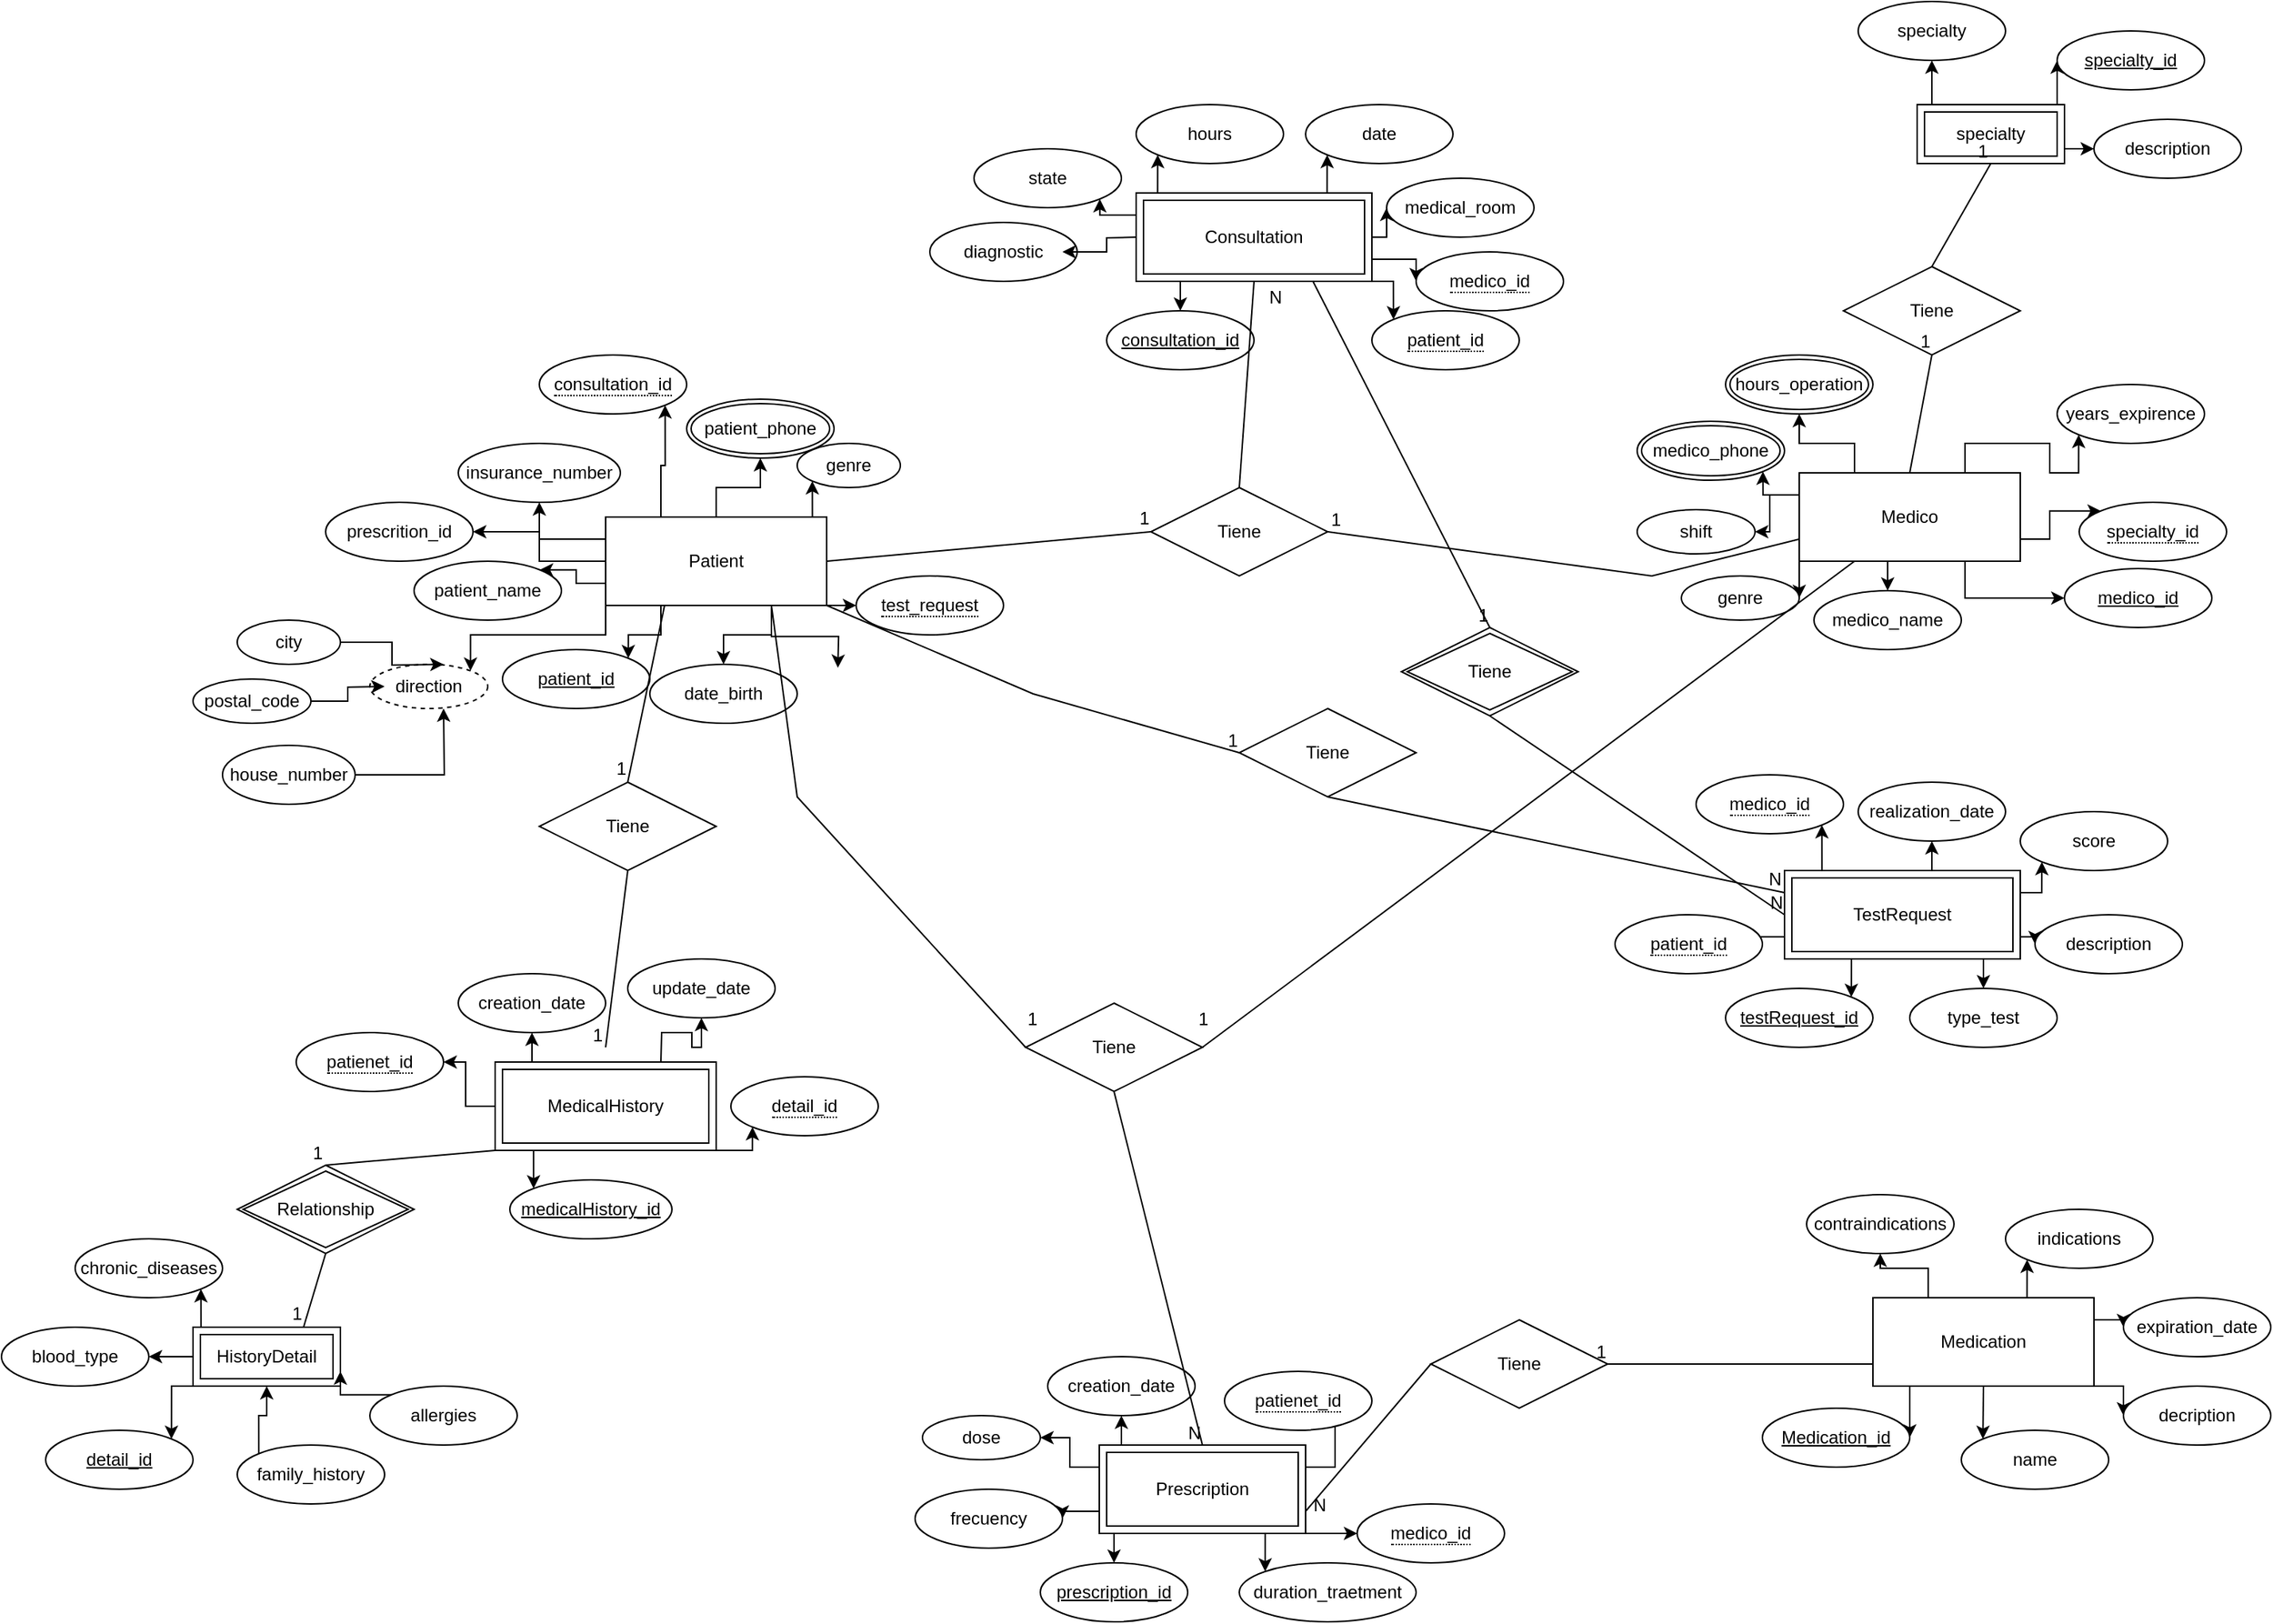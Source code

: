 <mxfile version="27.0.5">
  <diagram id="R2lEEEUBdFMjLlhIrx00" name="Page-1">
    <mxGraphModel dx="2669" dy="1632" grid="1" gridSize="10" guides="1" tooltips="1" connect="1" arrows="1" fold="1" page="1" pageScale="1" pageWidth="850" pageHeight="1100" math="0" shadow="0" extFonts="Permanent Marker^https://fonts.googleapis.com/css?family=Permanent+Marker">
      <root>
        <mxCell id="0" />
        <mxCell id="1" parent="0" />
        <mxCell id="0HkHFKv-6deLoAIxl7pr-561" style="edgeStyle=orthogonalEdgeStyle;rounded=0;orthogonalLoop=1;jettySize=auto;html=1;exitX=0.75;exitY=1;exitDx=0;exitDy=0;entryX=0.5;entryY=0;entryDx=0;entryDy=0;" parent="1" source="0HkHFKv-6deLoAIxl7pr-1" target="0HkHFKv-6deLoAIxl7pr-550" edge="1">
          <mxGeometry relative="1" as="geometry" />
        </mxCell>
        <mxCell id="0HkHFKv-6deLoAIxl7pr-562" style="edgeStyle=orthogonalEdgeStyle;rounded=0;orthogonalLoop=1;jettySize=auto;html=1;exitX=0.25;exitY=1;exitDx=0;exitDy=0;entryX=1;entryY=0;entryDx=0;entryDy=0;" parent="1" source="0HkHFKv-6deLoAIxl7pr-1" target="0HkHFKv-6deLoAIxl7pr-537" edge="1">
          <mxGeometry relative="1" as="geometry" />
        </mxCell>
        <mxCell id="0HkHFKv-6deLoAIxl7pr-563" style="edgeStyle=orthogonalEdgeStyle;rounded=0;orthogonalLoop=1;jettySize=auto;html=1;exitX=0;exitY=0.75;exitDx=0;exitDy=0;entryX=1;entryY=0;entryDx=0;entryDy=0;" parent="1" source="0HkHFKv-6deLoAIxl7pr-1" target="0HkHFKv-6deLoAIxl7pr-549" edge="1">
          <mxGeometry relative="1" as="geometry" />
        </mxCell>
        <mxCell id="0HkHFKv-6deLoAIxl7pr-564" style="edgeStyle=orthogonalEdgeStyle;rounded=0;orthogonalLoop=1;jettySize=auto;html=1;exitX=0;exitY=0.25;exitDx=0;exitDy=0;entryX=0.5;entryY=1;entryDx=0;entryDy=0;" parent="1" source="0HkHFKv-6deLoAIxl7pr-1" target="0HkHFKv-6deLoAIxl7pr-551" edge="1">
          <mxGeometry relative="1" as="geometry" />
        </mxCell>
        <mxCell id="0HkHFKv-6deLoAIxl7pr-565" style="edgeStyle=orthogonalEdgeStyle;rounded=0;orthogonalLoop=1;jettySize=auto;html=1;exitX=0.5;exitY=0;exitDx=0;exitDy=0;entryX=0.5;entryY=1;entryDx=0;entryDy=0;" parent="1" source="0HkHFKv-6deLoAIxl7pr-1" target="0HkHFKv-6deLoAIxl7pr-552" edge="1">
          <mxGeometry relative="1" as="geometry" />
        </mxCell>
        <mxCell id="0HkHFKv-6deLoAIxl7pr-569" style="edgeStyle=orthogonalEdgeStyle;rounded=0;orthogonalLoop=1;jettySize=auto;html=1;exitX=1;exitY=0;exitDx=0;exitDy=0;entryX=0;entryY=1;entryDx=0;entryDy=0;" parent="1" source="0HkHFKv-6deLoAIxl7pr-1" target="0HkHFKv-6deLoAIxl7pr-568" edge="1">
          <mxGeometry relative="1" as="geometry" />
        </mxCell>
        <mxCell id="0HkHFKv-6deLoAIxl7pr-637" style="edgeStyle=orthogonalEdgeStyle;rounded=0;orthogonalLoop=1;jettySize=auto;html=1;exitX=0.75;exitY=1;exitDx=0;exitDy=0;entryX=0;entryY=0;entryDx=0;entryDy=0;" parent="1" source="0HkHFKv-6deLoAIxl7pr-1" edge="1">
          <mxGeometry relative="1" as="geometry">
            <mxPoint x="-332.426" y="132.322" as="targetPoint" />
          </mxGeometry>
        </mxCell>
        <mxCell id="0HkHFKv-6deLoAIxl7pr-643" style="edgeStyle=orthogonalEdgeStyle;rounded=0;orthogonalLoop=1;jettySize=auto;html=1;exitX=0.25;exitY=0;exitDx=0;exitDy=0;entryX=1;entryY=1;entryDx=0;entryDy=0;" parent="1" source="0HkHFKv-6deLoAIxl7pr-1" target="0HkHFKv-6deLoAIxl7pr-585" edge="1">
          <mxGeometry relative="1" as="geometry" />
        </mxCell>
        <mxCell id="0HkHFKv-6deLoAIxl7pr-656" style="edgeStyle=orthogonalEdgeStyle;rounded=0;orthogonalLoop=1;jettySize=auto;html=1;exitX=0;exitY=0.5;exitDx=0;exitDy=0;entryX=1;entryY=0.5;entryDx=0;entryDy=0;" parent="1" source="0HkHFKv-6deLoAIxl7pr-1" target="0HkHFKv-6deLoAIxl7pr-655" edge="1">
          <mxGeometry relative="1" as="geometry" />
        </mxCell>
        <mxCell id="0HkHFKv-6deLoAIxl7pr-659" style="edgeStyle=orthogonalEdgeStyle;rounded=0;orthogonalLoop=1;jettySize=auto;html=1;exitX=1;exitY=0;exitDx=0;exitDy=0;" parent="1" source="0HkHFKv-6deLoAIxl7pr-1" edge="1">
          <mxGeometry relative="1" as="geometry">
            <mxPoint x="-339.833" y="29.833" as="targetPoint" />
          </mxGeometry>
        </mxCell>
        <mxCell id="0HkHFKv-6deLoAIxl7pr-660" style="edgeStyle=orthogonalEdgeStyle;rounded=0;orthogonalLoop=1;jettySize=auto;html=1;exitX=0;exitY=1;exitDx=0;exitDy=0;entryX=1;entryY=0;entryDx=0;entryDy=0;" parent="1" source="0HkHFKv-6deLoAIxl7pr-1" target="0HkHFKv-6deLoAIxl7pr-553" edge="1">
          <mxGeometry relative="1" as="geometry" />
        </mxCell>
        <mxCell id="0HkHFKv-6deLoAIxl7pr-686" style="edgeStyle=orthogonalEdgeStyle;rounded=0;orthogonalLoop=1;jettySize=auto;html=1;exitX=1;exitY=1;exitDx=0;exitDy=0;entryX=0;entryY=0.5;entryDx=0;entryDy=0;" parent="1" source="0HkHFKv-6deLoAIxl7pr-1" target="0HkHFKv-6deLoAIxl7pr-615" edge="1">
          <mxGeometry relative="1" as="geometry" />
        </mxCell>
        <mxCell id="0HkHFKv-6deLoAIxl7pr-1" value="Patient" style="whiteSpace=wrap;html=1;align=center;" parent="1" vertex="1">
          <mxGeometry x="-490" y="30" width="150" height="60" as="geometry" />
        </mxCell>
        <mxCell id="0HkHFKv-6deLoAIxl7pr-575" style="edgeStyle=orthogonalEdgeStyle;rounded=0;orthogonalLoop=1;jettySize=auto;html=1;exitX=0;exitY=0.25;exitDx=0;exitDy=0;" parent="1" source="0HkHFKv-6deLoAIxl7pr-2" target="0HkHFKv-6deLoAIxl7pr-570" edge="1">
          <mxGeometry relative="1" as="geometry">
            <mxPoint x="180" y="70" as="sourcePoint" />
          </mxGeometry>
        </mxCell>
        <mxCell id="0HkHFKv-6deLoAIxl7pr-576" style="edgeStyle=orthogonalEdgeStyle;rounded=0;orthogonalLoop=1;jettySize=auto;html=1;exitX=0;exitY=0.25;exitDx=0;exitDy=0;entryX=1;entryY=1;entryDx=0;entryDy=0;" parent="1" source="0HkHFKv-6deLoAIxl7pr-2" target="0HkHFKv-6deLoAIxl7pr-571" edge="1">
          <mxGeometry relative="1" as="geometry" />
        </mxCell>
        <mxCell id="0HkHFKv-6deLoAIxl7pr-577" style="edgeStyle=orthogonalEdgeStyle;rounded=0;orthogonalLoop=1;jettySize=auto;html=1;exitX=0.25;exitY=0;exitDx=0;exitDy=0;entryX=0.5;entryY=1;entryDx=0;entryDy=0;" parent="1" source="0HkHFKv-6deLoAIxl7pr-2" target="0HkHFKv-6deLoAIxl7pr-572" edge="1">
          <mxGeometry relative="1" as="geometry" />
        </mxCell>
        <mxCell id="0HkHFKv-6deLoAIxl7pr-578" style="edgeStyle=orthogonalEdgeStyle;rounded=0;orthogonalLoop=1;jettySize=auto;html=1;exitX=0.75;exitY=0;exitDx=0;exitDy=0;entryX=0;entryY=1;entryDx=0;entryDy=0;" parent="1" source="0HkHFKv-6deLoAIxl7pr-2" target="0HkHFKv-6deLoAIxl7pr-573" edge="1">
          <mxGeometry relative="1" as="geometry" />
        </mxCell>
        <mxCell id="0HkHFKv-6deLoAIxl7pr-579" style="edgeStyle=orthogonalEdgeStyle;rounded=0;orthogonalLoop=1;jettySize=auto;html=1;exitX=1;exitY=0.75;exitDx=0;exitDy=0;entryX=0;entryY=0;entryDx=0;entryDy=0;" parent="1" source="0HkHFKv-6deLoAIxl7pr-2" target="0HkHFKv-6deLoAIxl7pr-574" edge="1">
          <mxGeometry relative="1" as="geometry" />
        </mxCell>
        <mxCell id="0HkHFKv-6deLoAIxl7pr-580" style="edgeStyle=orthogonalEdgeStyle;rounded=0;orthogonalLoop=1;jettySize=auto;html=1;exitX=0.75;exitY=1;exitDx=0;exitDy=0;entryX=0;entryY=0.5;entryDx=0;entryDy=0;" parent="1" source="0HkHFKv-6deLoAIxl7pr-2" target="0HkHFKv-6deLoAIxl7pr-542" edge="1">
          <mxGeometry relative="1" as="geometry" />
        </mxCell>
        <mxCell id="0HkHFKv-6deLoAIxl7pr-581" style="edgeStyle=orthogonalEdgeStyle;rounded=0;orthogonalLoop=1;jettySize=auto;html=1;exitX=0.5;exitY=1;exitDx=0;exitDy=0;entryX=0.5;entryY=0;entryDx=0;entryDy=0;" parent="1" source="0HkHFKv-6deLoAIxl7pr-2" target="0HkHFKv-6deLoAIxl7pr-566" edge="1">
          <mxGeometry relative="1" as="geometry" />
        </mxCell>
        <mxCell id="0HkHFKv-6deLoAIxl7pr-582" style="edgeStyle=orthogonalEdgeStyle;rounded=0;orthogonalLoop=1;jettySize=auto;html=1;exitX=0;exitY=1;exitDx=0;exitDy=0;entryX=1;entryY=0.5;entryDx=0;entryDy=0;" parent="1" source="0HkHFKv-6deLoAIxl7pr-2" target="0HkHFKv-6deLoAIxl7pr-567" edge="1">
          <mxGeometry relative="1" as="geometry" />
        </mxCell>
        <mxCell id="0HkHFKv-6deLoAIxl7pr-2" value="Medico" style="whiteSpace=wrap;html=1;align=center;" parent="1" vertex="1">
          <mxGeometry x="320" width="150" height="60" as="geometry" />
        </mxCell>
        <mxCell id="0HkHFKv-6deLoAIxl7pr-591" style="edgeStyle=orthogonalEdgeStyle;rounded=0;orthogonalLoop=1;jettySize=auto;html=1;exitX=0.25;exitY=0;exitDx=0;exitDy=0;entryX=0;entryY=1;entryDx=0;entryDy=0;" parent="1" target="0HkHFKv-6deLoAIxl7pr-588" edge="1">
          <mxGeometry relative="1" as="geometry">
            <mxPoint x="-92.5" y="-190" as="sourcePoint" />
          </mxGeometry>
        </mxCell>
        <mxCell id="0HkHFKv-6deLoAIxl7pr-592" style="edgeStyle=orthogonalEdgeStyle;rounded=0;orthogonalLoop=1;jettySize=auto;html=1;exitX=0.75;exitY=0;exitDx=0;exitDy=0;entryX=0;entryY=1;entryDx=0;entryDy=0;" parent="1" target="0HkHFKv-6deLoAIxl7pr-587" edge="1">
          <mxGeometry relative="1" as="geometry">
            <mxPoint x="-17.5" y="-190" as="sourcePoint" />
          </mxGeometry>
        </mxCell>
        <mxCell id="0HkHFKv-6deLoAIxl7pr-593" style="edgeStyle=orthogonalEdgeStyle;rounded=0;orthogonalLoop=1;jettySize=auto;html=1;exitX=0;exitY=0.25;exitDx=0;exitDy=0;entryX=1;entryY=1;entryDx=0;entryDy=0;" parent="1" target="0HkHFKv-6deLoAIxl7pr-589" edge="1">
          <mxGeometry relative="1" as="geometry">
            <mxPoint x="-130.0" y="-175" as="sourcePoint" />
          </mxGeometry>
        </mxCell>
        <mxCell id="0HkHFKv-6deLoAIxl7pr-595" style="edgeStyle=orthogonalEdgeStyle;rounded=0;orthogonalLoop=1;jettySize=auto;html=1;exitX=0;exitY=1;exitDx=0;exitDy=0;entryX=0.5;entryY=0;entryDx=0;entryDy=0;" parent="1" target="0HkHFKv-6deLoAIxl7pr-543" edge="1">
          <mxGeometry relative="1" as="geometry">
            <mxPoint x="-130.0" y="-130" as="sourcePoint" />
          </mxGeometry>
        </mxCell>
        <mxCell id="0HkHFKv-6deLoAIxl7pr-597" style="edgeStyle=orthogonalEdgeStyle;rounded=0;orthogonalLoop=1;jettySize=auto;html=1;exitX=1;exitY=1;exitDx=0;exitDy=0;entryX=0;entryY=0;entryDx=0;entryDy=0;" parent="1" target="0HkHFKv-6deLoAIxl7pr-584" edge="1">
          <mxGeometry relative="1" as="geometry">
            <mxPoint x="20.0" y="-130" as="sourcePoint" />
          </mxGeometry>
        </mxCell>
        <mxCell id="0HkHFKv-6deLoAIxl7pr-598" style="edgeStyle=orthogonalEdgeStyle;rounded=0;orthogonalLoop=1;jettySize=auto;html=1;exitX=1;exitY=0.5;exitDx=0;exitDy=0;entryX=0;entryY=0.5;entryDx=0;entryDy=0;" parent="1" target="0HkHFKv-6deLoAIxl7pr-586" edge="1">
          <mxGeometry relative="1" as="geometry">
            <mxPoint x="20.0" y="-160" as="sourcePoint" />
          </mxGeometry>
        </mxCell>
        <mxCell id="0HkHFKv-6deLoAIxl7pr-537" value="patient_id" style="ellipse;whiteSpace=wrap;html=1;align=center;fontStyle=4;" parent="1" vertex="1">
          <mxGeometry x="-560" y="120" width="100" height="40" as="geometry" />
        </mxCell>
        <mxCell id="0HkHFKv-6deLoAIxl7pr-629" style="edgeStyle=orthogonalEdgeStyle;rounded=0;orthogonalLoop=1;jettySize=auto;html=1;exitX=0.25;exitY=1;exitDx=0;exitDy=0;entryX=0.5;entryY=0;entryDx=0;entryDy=0;" parent="1" target="0HkHFKv-6deLoAIxl7pr-546" edge="1">
          <mxGeometry relative="1" as="geometry">
            <mxPoint x="-122.5" y="720" as="sourcePoint" />
          </mxGeometry>
        </mxCell>
        <mxCell id="0HkHFKv-6deLoAIxl7pr-630" style="edgeStyle=orthogonalEdgeStyle;rounded=0;orthogonalLoop=1;jettySize=auto;html=1;exitX=0;exitY=0.75;exitDx=0;exitDy=0;entryX=1;entryY=0.5;entryDx=0;entryDy=0;" parent="1" source="0HkHFKv-6deLoAIxl7pr-640" target="0HkHFKv-6deLoAIxl7pr-625" edge="1">
          <mxGeometry relative="1" as="geometry">
            <mxPoint x="-160.0" y="705" as="sourcePoint" />
          </mxGeometry>
        </mxCell>
        <mxCell id="0HkHFKv-6deLoAIxl7pr-631" style="edgeStyle=orthogonalEdgeStyle;rounded=0;orthogonalLoop=1;jettySize=auto;html=1;exitX=0;exitY=0.25;exitDx=0;exitDy=0;entryX=1;entryY=0.5;entryDx=0;entryDy=0;" parent="1" source="0HkHFKv-6deLoAIxl7pr-640" target="0HkHFKv-6deLoAIxl7pr-624" edge="1">
          <mxGeometry relative="1" as="geometry">
            <mxPoint x="-160.0" y="675" as="sourcePoint" />
          </mxGeometry>
        </mxCell>
        <mxCell id="0HkHFKv-6deLoAIxl7pr-632" style="edgeStyle=orthogonalEdgeStyle;rounded=0;orthogonalLoop=1;jettySize=auto;html=1;exitX=0.25;exitY=0;exitDx=0;exitDy=0;entryX=0.5;entryY=1;entryDx=0;entryDy=0;" parent="1" target="0HkHFKv-6deLoAIxl7pr-622" edge="1">
          <mxGeometry relative="1" as="geometry">
            <mxPoint x="-122.5" y="660" as="sourcePoint" />
          </mxGeometry>
        </mxCell>
        <mxCell id="0HkHFKv-6deLoAIxl7pr-634" style="edgeStyle=orthogonalEdgeStyle;rounded=0;orthogonalLoop=1;jettySize=auto;html=1;exitX=1;exitY=0.25;exitDx=0;exitDy=0;entryX=0;entryY=1;entryDx=0;entryDy=0;" parent="1" source="0HkHFKv-6deLoAIxl7pr-640" target="0HkHFKv-6deLoAIxl7pr-627" edge="1">
          <mxGeometry relative="1" as="geometry">
            <mxPoint x="-10.0" y="675" as="sourcePoint" />
          </mxGeometry>
        </mxCell>
        <mxCell id="0HkHFKv-6deLoAIxl7pr-636" style="edgeStyle=orthogonalEdgeStyle;rounded=0;orthogonalLoop=1;jettySize=auto;html=1;exitX=0.75;exitY=1;exitDx=0;exitDy=0;entryX=0;entryY=0;entryDx=0;entryDy=0;" parent="1" target="0HkHFKv-6deLoAIxl7pr-626" edge="1">
          <mxGeometry relative="1" as="geometry">
            <mxPoint x="-47.5" y="720" as="sourcePoint" />
          </mxGeometry>
        </mxCell>
        <mxCell id="0HkHFKv-6deLoAIxl7pr-617" style="edgeStyle=orthogonalEdgeStyle;rounded=0;orthogonalLoop=1;jettySize=auto;html=1;exitX=0.75;exitY=0;exitDx=0;exitDy=0;entryX=0.5;entryY=1;entryDx=0;entryDy=0;" parent="1" target="0HkHFKv-6deLoAIxl7pr-614" edge="1">
          <mxGeometry relative="1" as="geometry">
            <mxPoint x="422.5" y="270" as="sourcePoint" />
          </mxGeometry>
        </mxCell>
        <mxCell id="0HkHFKv-6deLoAIxl7pr-618" style="edgeStyle=orthogonalEdgeStyle;rounded=0;orthogonalLoop=1;jettySize=auto;html=1;exitX=1;exitY=0.25;exitDx=0;exitDy=0;entryX=0;entryY=1;entryDx=0;entryDy=0;" parent="1" target="0HkHFKv-6deLoAIxl7pr-613" edge="1">
          <mxGeometry relative="1" as="geometry">
            <mxPoint x="460" y="285" as="sourcePoint" />
          </mxGeometry>
        </mxCell>
        <mxCell id="0HkHFKv-6deLoAIxl7pr-619" style="edgeStyle=orthogonalEdgeStyle;rounded=0;orthogonalLoop=1;jettySize=auto;html=1;exitX=1;exitY=0.75;exitDx=0;exitDy=0;entryX=0;entryY=0.5;entryDx=0;entryDy=0;" parent="1" target="0HkHFKv-6deLoAIxl7pr-612" edge="1">
          <mxGeometry relative="1" as="geometry">
            <mxPoint x="460" y="315" as="sourcePoint" />
          </mxGeometry>
        </mxCell>
        <mxCell id="0HkHFKv-6deLoAIxl7pr-620" style="edgeStyle=orthogonalEdgeStyle;rounded=0;orthogonalLoop=1;jettySize=auto;html=1;exitX=0.75;exitY=1;exitDx=0;exitDy=0;entryX=0.5;entryY=0;entryDx=0;entryDy=0;" parent="1" target="0HkHFKv-6deLoAIxl7pr-611" edge="1">
          <mxGeometry relative="1" as="geometry">
            <mxPoint x="422.5" y="330" as="sourcePoint" />
          </mxGeometry>
        </mxCell>
        <mxCell id="0HkHFKv-6deLoAIxl7pr-621" style="edgeStyle=orthogonalEdgeStyle;rounded=0;orthogonalLoop=1;jettySize=auto;html=1;exitX=0.25;exitY=1;exitDx=0;exitDy=0;entryX=1;entryY=0;entryDx=0;entryDy=0;" parent="1" target="0HkHFKv-6deLoAIxl7pr-545" edge="1">
          <mxGeometry relative="1" as="geometry">
            <mxPoint x="347.5" y="330" as="sourcePoint" />
          </mxGeometry>
        </mxCell>
        <mxCell id="0HkHFKv-6deLoAIxl7pr-604" style="edgeStyle=orthogonalEdgeStyle;rounded=0;orthogonalLoop=1;jettySize=auto;html=1;exitX=1;exitY=1;exitDx=0;exitDy=0;entryX=0;entryY=1;entryDx=0;entryDy=0;" parent="1" source="0HkHFKv-6deLoAIxl7pr-641" target="0HkHFKv-6deLoAIxl7pr-603" edge="1">
          <mxGeometry relative="1" as="geometry">
            <mxPoint x="-415" y="445" as="sourcePoint" />
          </mxGeometry>
        </mxCell>
        <mxCell id="0HkHFKv-6deLoAIxl7pr-605" style="edgeStyle=orthogonalEdgeStyle;rounded=0;orthogonalLoop=1;jettySize=auto;html=1;exitX=0.75;exitY=0;exitDx=0;exitDy=0;entryX=0.5;entryY=1;entryDx=0;entryDy=0;" parent="1" target="0HkHFKv-6deLoAIxl7pr-602" edge="1">
          <mxGeometry relative="1" as="geometry">
            <mxPoint x="-452.5" y="400" as="sourcePoint" />
          </mxGeometry>
        </mxCell>
        <mxCell id="0HkHFKv-6deLoAIxl7pr-606" style="edgeStyle=orthogonalEdgeStyle;rounded=0;orthogonalLoop=1;jettySize=auto;html=1;exitX=0.25;exitY=0;exitDx=0;exitDy=0;entryX=0.5;entryY=1;entryDx=0;entryDy=0;" parent="1" target="0HkHFKv-6deLoAIxl7pr-601" edge="1">
          <mxGeometry relative="1" as="geometry">
            <mxPoint x="-527.5" y="400" as="sourcePoint" />
          </mxGeometry>
        </mxCell>
        <mxCell id="0HkHFKv-6deLoAIxl7pr-609" style="edgeStyle=orthogonalEdgeStyle;rounded=0;orthogonalLoop=1;jettySize=auto;html=1;exitX=0;exitY=0.75;exitDx=0;exitDy=0;entryX=0;entryY=0;entryDx=0;entryDy=0;" parent="1" target="0HkHFKv-6deLoAIxl7pr-544" edge="1">
          <mxGeometry relative="1" as="geometry">
            <mxPoint x="-565" y="445" as="sourcePoint" />
          </mxGeometry>
        </mxCell>
        <mxCell id="0HkHFKv-6deLoAIxl7pr-678" style="edgeStyle=orthogonalEdgeStyle;rounded=0;orthogonalLoop=1;jettySize=auto;html=1;exitX=0.25;exitY=0;exitDx=0;exitDy=0;entryX=0.5;entryY=1;entryDx=0;entryDy=0;" parent="1" source="0HkHFKv-6deLoAIxl7pr-541" target="0HkHFKv-6deLoAIxl7pr-652" edge="1">
          <mxGeometry relative="1" as="geometry" />
        </mxCell>
        <mxCell id="0HkHFKv-6deLoAIxl7pr-679" style="edgeStyle=orthogonalEdgeStyle;rounded=0;orthogonalLoop=1;jettySize=auto;html=1;exitX=0.75;exitY=0;exitDx=0;exitDy=0;entryX=0;entryY=1;entryDx=0;entryDy=0;" parent="1" source="0HkHFKv-6deLoAIxl7pr-541" target="0HkHFKv-6deLoAIxl7pr-651" edge="1">
          <mxGeometry relative="1" as="geometry" />
        </mxCell>
        <mxCell id="0HkHFKv-6deLoAIxl7pr-680" style="edgeStyle=orthogonalEdgeStyle;rounded=0;orthogonalLoop=1;jettySize=auto;html=1;exitX=1;exitY=0.25;exitDx=0;exitDy=0;entryX=0;entryY=0.5;entryDx=0;entryDy=0;" parent="1" source="0HkHFKv-6deLoAIxl7pr-541" target="0HkHFKv-6deLoAIxl7pr-650" edge="1">
          <mxGeometry relative="1" as="geometry" />
        </mxCell>
        <mxCell id="0HkHFKv-6deLoAIxl7pr-681" style="edgeStyle=orthogonalEdgeStyle;rounded=0;orthogonalLoop=1;jettySize=auto;html=1;exitX=1;exitY=1;exitDx=0;exitDy=0;entryX=0;entryY=0.5;entryDx=0;entryDy=0;" parent="1" source="0HkHFKv-6deLoAIxl7pr-541" target="0HkHFKv-6deLoAIxl7pr-649" edge="1">
          <mxGeometry relative="1" as="geometry" />
        </mxCell>
        <mxCell id="0HkHFKv-6deLoAIxl7pr-682" style="edgeStyle=orthogonalEdgeStyle;rounded=0;orthogonalLoop=1;jettySize=auto;html=1;exitX=0.5;exitY=1;exitDx=0;exitDy=0;entryX=0;entryY=0;entryDx=0;entryDy=0;" parent="1" source="0HkHFKv-6deLoAIxl7pr-541" target="0HkHFKv-6deLoAIxl7pr-648" edge="1">
          <mxGeometry relative="1" as="geometry" />
        </mxCell>
        <mxCell id="0HkHFKv-6deLoAIxl7pr-683" style="edgeStyle=orthogonalEdgeStyle;rounded=0;orthogonalLoop=1;jettySize=auto;html=1;exitX=0.25;exitY=1;exitDx=0;exitDy=0;entryX=1;entryY=0.5;entryDx=0;entryDy=0;" parent="1" source="0HkHFKv-6deLoAIxl7pr-541" target="0HkHFKv-6deLoAIxl7pr-548" edge="1">
          <mxGeometry relative="1" as="geometry" />
        </mxCell>
        <mxCell id="0HkHFKv-6deLoAIxl7pr-541" value="Medication" style="whiteSpace=wrap;html=1;align=center;" parent="1" vertex="1">
          <mxGeometry x="370" y="560" width="150" height="60" as="geometry" />
        </mxCell>
        <mxCell id="0HkHFKv-6deLoAIxl7pr-542" value="medico_id" style="ellipse;whiteSpace=wrap;html=1;align=center;fontStyle=4;" parent="1" vertex="1">
          <mxGeometry x="500" y="65" width="100" height="40" as="geometry" />
        </mxCell>
        <mxCell id="0HkHFKv-6deLoAIxl7pr-543" value="consultation_id" style="ellipse;whiteSpace=wrap;html=1;align=center;fontStyle=4;" parent="1" vertex="1">
          <mxGeometry x="-150" y="-110" width="100" height="40" as="geometry" />
        </mxCell>
        <mxCell id="0HkHFKv-6deLoAIxl7pr-544" value="medicalHistory_id" style="ellipse;whiteSpace=wrap;html=1;align=center;fontStyle=4;" parent="1" vertex="1">
          <mxGeometry x="-555" y="480" width="110" height="40" as="geometry" />
        </mxCell>
        <mxCell id="0HkHFKv-6deLoAIxl7pr-545" value="testRequest_id" style="ellipse;whiteSpace=wrap;html=1;align=center;fontStyle=4;" parent="1" vertex="1">
          <mxGeometry x="270" y="350" width="100" height="40" as="geometry" />
        </mxCell>
        <mxCell id="0HkHFKv-6deLoAIxl7pr-546" value="prescription_id" style="ellipse;whiteSpace=wrap;html=1;align=center;fontStyle=4;" parent="1" vertex="1">
          <mxGeometry x="-195" y="740" width="100" height="40" as="geometry" />
        </mxCell>
        <mxCell id="0HkHFKv-6deLoAIxl7pr-548" value="Medication_id" style="ellipse;whiteSpace=wrap;html=1;align=center;fontStyle=4;" parent="1" vertex="1">
          <mxGeometry x="295" y="635" width="100" height="40" as="geometry" />
        </mxCell>
        <mxCell id="0HkHFKv-6deLoAIxl7pr-549" value="patient_name" style="ellipse;whiteSpace=wrap;html=1;align=center;" parent="1" vertex="1">
          <mxGeometry x="-620" y="60" width="100" height="40" as="geometry" />
        </mxCell>
        <mxCell id="0HkHFKv-6deLoAIxl7pr-550" value="date_birth" style="ellipse;whiteSpace=wrap;html=1;align=center;" parent="1" vertex="1">
          <mxGeometry x="-460" y="130" width="100" height="40" as="geometry" />
        </mxCell>
        <mxCell id="0HkHFKv-6deLoAIxl7pr-551" value="insurance_number" style="ellipse;whiteSpace=wrap;html=1;align=center;" parent="1" vertex="1">
          <mxGeometry x="-590" y="-20" width="110" height="40" as="geometry" />
        </mxCell>
        <mxCell id="0HkHFKv-6deLoAIxl7pr-552" value="patient_phone" style="ellipse;shape=doubleEllipse;margin=3;whiteSpace=wrap;html=1;align=center;" parent="1" vertex="1">
          <mxGeometry x="-435" y="-50" width="100" height="40" as="geometry" />
        </mxCell>
        <mxCell id="0HkHFKv-6deLoAIxl7pr-553" value="direction" style="ellipse;whiteSpace=wrap;html=1;align=center;dashed=1;" parent="1" vertex="1">
          <mxGeometry x="-650" y="130" width="80" height="30" as="geometry" />
        </mxCell>
        <mxCell id="0HkHFKv-6deLoAIxl7pr-661" style="edgeStyle=orthogonalEdgeStyle;rounded=0;orthogonalLoop=1;jettySize=auto;html=1;exitX=1;exitY=0.5;exitDx=0;exitDy=0;entryX=0.5;entryY=0;entryDx=0;entryDy=0;" parent="1" source="0HkHFKv-6deLoAIxl7pr-554" edge="1">
          <mxGeometry relative="1" as="geometry">
            <mxPoint x="-600" y="130" as="targetPoint" />
          </mxGeometry>
        </mxCell>
        <mxCell id="0HkHFKv-6deLoAIxl7pr-554" value="city" style="ellipse;whiteSpace=wrap;html=1;align=center;" parent="1" vertex="1">
          <mxGeometry x="-740" y="100" width="70" height="30" as="geometry" />
        </mxCell>
        <mxCell id="0HkHFKv-6deLoAIxl7pr-662" style="edgeStyle=orthogonalEdgeStyle;rounded=0;orthogonalLoop=1;jettySize=auto;html=1;exitX=1;exitY=0.5;exitDx=0;exitDy=0;entryX=0;entryY=0.5;entryDx=0;entryDy=0;" parent="1" source="0HkHFKv-6deLoAIxl7pr-556" edge="1">
          <mxGeometry relative="1" as="geometry">
            <mxPoint x="-640" y="145" as="targetPoint" />
          </mxGeometry>
        </mxCell>
        <mxCell id="0HkHFKv-6deLoAIxl7pr-556" value="postal_code" style="ellipse;whiteSpace=wrap;html=1;align=center;" parent="1" vertex="1">
          <mxGeometry x="-770" y="140" width="80" height="30" as="geometry" />
        </mxCell>
        <mxCell id="0HkHFKv-6deLoAIxl7pr-663" style="edgeStyle=orthogonalEdgeStyle;rounded=0;orthogonalLoop=1;jettySize=auto;html=1;exitX=1;exitY=0.5;exitDx=0;exitDy=0;entryX=0.5;entryY=1;entryDx=0;entryDy=0;" parent="1" source="0HkHFKv-6deLoAIxl7pr-558" edge="1">
          <mxGeometry relative="1" as="geometry">
            <mxPoint x="-600" y="160" as="targetPoint" />
          </mxGeometry>
        </mxCell>
        <mxCell id="0HkHFKv-6deLoAIxl7pr-558" value="house_number" style="ellipse;whiteSpace=wrap;html=1;align=center;" parent="1" vertex="1">
          <mxGeometry x="-750" y="185" width="90" height="40" as="geometry" />
        </mxCell>
        <mxCell id="0HkHFKv-6deLoAIxl7pr-566" value="medico_name" style="ellipse;whiteSpace=wrap;html=1;align=center;" parent="1" vertex="1">
          <mxGeometry x="330" y="80" width="100" height="40" as="geometry" />
        </mxCell>
        <mxCell id="0HkHFKv-6deLoAIxl7pr-567" value="genre" style="ellipse;whiteSpace=wrap;html=1;align=center;" parent="1" vertex="1">
          <mxGeometry x="240" y="70" width="80" height="30" as="geometry" />
        </mxCell>
        <mxCell id="0HkHFKv-6deLoAIxl7pr-568" value="genre" style="ellipse;whiteSpace=wrap;html=1;align=center;" parent="1" vertex="1">
          <mxGeometry x="-360" y="-20" width="70" height="30" as="geometry" />
        </mxCell>
        <mxCell id="0HkHFKv-6deLoAIxl7pr-570" value="shift" style="ellipse;whiteSpace=wrap;html=1;align=center;" parent="1" vertex="1">
          <mxGeometry x="210" y="25" width="80" height="30" as="geometry" />
        </mxCell>
        <mxCell id="0HkHFKv-6deLoAIxl7pr-571" value="medico_phone" style="ellipse;shape=doubleEllipse;margin=3;whiteSpace=wrap;html=1;align=center;" parent="1" vertex="1">
          <mxGeometry x="210" y="-35" width="100" height="40" as="geometry" />
        </mxCell>
        <mxCell id="0HkHFKv-6deLoAIxl7pr-572" value="hours_operation" style="ellipse;shape=doubleEllipse;margin=3;whiteSpace=wrap;html=1;align=center;" parent="1" vertex="1">
          <mxGeometry x="270" y="-80" width="100" height="40" as="geometry" />
        </mxCell>
        <mxCell id="0HkHFKv-6deLoAIxl7pr-573" value="years_expirence" style="ellipse;whiteSpace=wrap;html=1;align=center;" parent="1" vertex="1">
          <mxGeometry x="495" y="-60" width="100" height="40" as="geometry" />
        </mxCell>
        <mxCell id="0HkHFKv-6deLoAIxl7pr-574" value="&lt;span style=&quot;border-bottom: 1px dotted&quot;&gt;specialty_id&lt;/span&gt;" style="ellipse;whiteSpace=wrap;html=1;align=center;" parent="1" vertex="1">
          <mxGeometry x="510" y="20" width="100" height="40" as="geometry" />
        </mxCell>
        <mxCell id="0HkHFKv-6deLoAIxl7pr-584" value="&lt;span style=&quot;border-bottom: 1px dotted&quot;&gt;patient_id&lt;/span&gt;" style="ellipse;whiteSpace=wrap;html=1;align=center;" parent="1" vertex="1">
          <mxGeometry x="30" y="-110" width="100" height="40" as="geometry" />
        </mxCell>
        <mxCell id="0HkHFKv-6deLoAIxl7pr-585" value="&lt;span style=&quot;border-bottom: 1px dotted&quot;&gt;consultation_id&lt;/span&gt;" style="ellipse;whiteSpace=wrap;html=1;align=center;" parent="1" vertex="1">
          <mxGeometry x="-535" y="-80" width="100" height="40" as="geometry" />
        </mxCell>
        <mxCell id="0HkHFKv-6deLoAIxl7pr-586" value="medical_room" style="ellipse;whiteSpace=wrap;html=1;align=center;" parent="1" vertex="1">
          <mxGeometry x="40" y="-200" width="100" height="40" as="geometry" />
        </mxCell>
        <mxCell id="0HkHFKv-6deLoAIxl7pr-587" value="date" style="ellipse;whiteSpace=wrap;html=1;align=center;" parent="1" vertex="1">
          <mxGeometry x="-15" y="-250" width="100" height="40" as="geometry" />
        </mxCell>
        <mxCell id="0HkHFKv-6deLoAIxl7pr-588" value="hours" style="ellipse;whiteSpace=wrap;html=1;align=center;" parent="1" vertex="1">
          <mxGeometry x="-130" y="-250" width="100" height="40" as="geometry" />
        </mxCell>
        <mxCell id="0HkHFKv-6deLoAIxl7pr-589" value="state" style="ellipse;whiteSpace=wrap;html=1;align=center;" parent="1" vertex="1">
          <mxGeometry x="-240" y="-220" width="100" height="40" as="geometry" />
        </mxCell>
        <mxCell id="0HkHFKv-6deLoAIxl7pr-590" value="diagnostic" style="ellipse;whiteSpace=wrap;html=1;align=center;" parent="1" vertex="1">
          <mxGeometry x="-270" y="-170" width="100" height="40" as="geometry" />
        </mxCell>
        <mxCell id="0HkHFKv-6deLoAIxl7pr-594" style="edgeStyle=orthogonalEdgeStyle;rounded=0;orthogonalLoop=1;jettySize=auto;html=1;exitX=0;exitY=0.5;exitDx=0;exitDy=0;entryX=0.9;entryY=0.5;entryDx=0;entryDy=0;entryPerimeter=0;" parent="1" target="0HkHFKv-6deLoAIxl7pr-590" edge="1">
          <mxGeometry relative="1" as="geometry">
            <mxPoint x="-130.0" y="-160" as="sourcePoint" />
          </mxGeometry>
        </mxCell>
        <mxCell id="0HkHFKv-6deLoAIxl7pr-601" value="creation_date" style="ellipse;whiteSpace=wrap;html=1;align=center;" parent="1" vertex="1">
          <mxGeometry x="-590" y="340" width="100" height="40" as="geometry" />
        </mxCell>
        <mxCell id="0HkHFKv-6deLoAIxl7pr-602" value="update_date" style="ellipse;whiteSpace=wrap;html=1;align=center;" parent="1" vertex="1">
          <mxGeometry x="-475" y="330" width="100" height="40" as="geometry" />
        </mxCell>
        <mxCell id="0HkHFKv-6deLoAIxl7pr-603" value="&lt;span style=&quot;border-bottom: 1px dotted&quot;&gt;detail_id&lt;/span&gt;" style="ellipse;whiteSpace=wrap;html=1;align=center;" parent="1" vertex="1">
          <mxGeometry x="-405" y="410" width="100" height="40" as="geometry" />
        </mxCell>
        <mxCell id="0HkHFKv-6deLoAIxl7pr-611" value="type_test" style="ellipse;whiteSpace=wrap;html=1;align=center;" parent="1" vertex="1">
          <mxGeometry x="395" y="350" width="100" height="40" as="geometry" />
        </mxCell>
        <mxCell id="0HkHFKv-6deLoAIxl7pr-612" value="description" style="ellipse;whiteSpace=wrap;html=1;align=center;" parent="1" vertex="1">
          <mxGeometry x="480" y="300" width="100" height="40" as="geometry" />
        </mxCell>
        <mxCell id="0HkHFKv-6deLoAIxl7pr-613" value="score" style="ellipse;whiteSpace=wrap;html=1;align=center;" parent="1" vertex="1">
          <mxGeometry x="470" y="230" width="100" height="40" as="geometry" />
        </mxCell>
        <mxCell id="0HkHFKv-6deLoAIxl7pr-614" value="realization_date" style="ellipse;whiteSpace=wrap;html=1;align=center;" parent="1" vertex="1">
          <mxGeometry x="360" y="210" width="100" height="40" as="geometry" />
        </mxCell>
        <mxCell id="0HkHFKv-6deLoAIxl7pr-615" value="&lt;span style=&quot;border-bottom: 1px dotted&quot;&gt;test_request&lt;/span&gt;" style="ellipse;whiteSpace=wrap;html=1;align=center;" parent="1" vertex="1">
          <mxGeometry x="-320" y="70" width="100" height="40" as="geometry" />
        </mxCell>
        <mxCell id="0HkHFKv-6deLoAIxl7pr-622" value="creation_date" style="ellipse;whiteSpace=wrap;html=1;align=center;" parent="1" vertex="1">
          <mxGeometry x="-190" y="600" width="100" height="40" as="geometry" />
        </mxCell>
        <mxCell id="0HkHFKv-6deLoAIxl7pr-624" value="dose" style="ellipse;whiteSpace=wrap;html=1;align=center;" parent="1" vertex="1">
          <mxGeometry x="-275" y="640" width="80" height="30" as="geometry" />
        </mxCell>
        <mxCell id="0HkHFKv-6deLoAIxl7pr-625" value="frecuency" style="ellipse;whiteSpace=wrap;html=1;align=center;" parent="1" vertex="1">
          <mxGeometry x="-280" y="690" width="100" height="40" as="geometry" />
        </mxCell>
        <mxCell id="0HkHFKv-6deLoAIxl7pr-626" value="duration_traetment" style="ellipse;whiteSpace=wrap;html=1;align=center;" parent="1" vertex="1">
          <mxGeometry x="-60" y="740" width="120" height="40" as="geometry" />
        </mxCell>
        <mxCell id="0HkHFKv-6deLoAIxl7pr-627" value="&lt;span style=&quot;border-bottom: 1px dotted&quot;&gt;patienet_id&lt;/span&gt;" style="ellipse;whiteSpace=wrap;html=1;align=center;" parent="1" vertex="1">
          <mxGeometry x="-70" y="610" width="100" height="40" as="geometry" />
        </mxCell>
        <mxCell id="c97SGrYFEicIJeGJC1kE-2" style="edgeStyle=orthogonalEdgeStyle;rounded=0;orthogonalLoop=1;jettySize=auto;html=1;exitX=1;exitY=1;exitDx=0;exitDy=0;entryX=0;entryY=0.5;entryDx=0;entryDy=0;" edge="1" parent="1" source="0HkHFKv-6deLoAIxl7pr-640" target="c97SGrYFEicIJeGJC1kE-3">
          <mxGeometry relative="1" as="geometry">
            <mxPoint x="60" y="710" as="targetPoint" />
          </mxGeometry>
        </mxCell>
        <mxCell id="0HkHFKv-6deLoAIxl7pr-640" value="Prescription" style="shape=ext;margin=3;double=1;whiteSpace=wrap;html=1;align=center;" parent="1" vertex="1">
          <mxGeometry x="-155" y="660" width="140" height="60" as="geometry" />
        </mxCell>
        <mxCell id="c97SGrYFEicIJeGJC1kE-6" style="edgeStyle=orthogonalEdgeStyle;rounded=0;orthogonalLoop=1;jettySize=auto;html=1;exitX=0;exitY=0.5;exitDx=0;exitDy=0;entryX=1;entryY=0.5;entryDx=0;entryDy=0;" edge="1" parent="1" source="0HkHFKv-6deLoAIxl7pr-641" target="c97SGrYFEicIJeGJC1kE-5">
          <mxGeometry relative="1" as="geometry" />
        </mxCell>
        <mxCell id="0HkHFKv-6deLoAIxl7pr-641" value="MedicalHistory" style="shape=ext;margin=3;double=1;whiteSpace=wrap;html=1;align=center;" parent="1" vertex="1">
          <mxGeometry x="-565" y="400" width="150" height="60" as="geometry" />
        </mxCell>
        <mxCell id="c97SGrYFEicIJeGJC1kE-8" style="edgeStyle=orthogonalEdgeStyle;rounded=0;orthogonalLoop=1;jettySize=auto;html=1;exitX=1;exitY=0.75;exitDx=0;exitDy=0;entryX=0;entryY=0.5;entryDx=0;entryDy=0;" edge="1" parent="1" source="0HkHFKv-6deLoAIxl7pr-642" target="c97SGrYFEicIJeGJC1kE-7">
          <mxGeometry relative="1" as="geometry" />
        </mxCell>
        <mxCell id="0HkHFKv-6deLoAIxl7pr-642" value="Consultation" style="shape=ext;margin=3;double=1;whiteSpace=wrap;html=1;align=center;" parent="1" vertex="1">
          <mxGeometry x="-130" y="-190" width="160" height="60" as="geometry" />
        </mxCell>
        <mxCell id="c97SGrYFEicIJeGJC1kE-11" style="edgeStyle=orthogonalEdgeStyle;rounded=0;orthogonalLoop=1;jettySize=auto;html=1;exitX=0;exitY=0.75;exitDx=0;exitDy=0;entryX=1;entryY=0;entryDx=0;entryDy=0;" edge="1" parent="1" source="0HkHFKv-6deLoAIxl7pr-647" target="c97SGrYFEicIJeGJC1kE-9">
          <mxGeometry relative="1" as="geometry" />
        </mxCell>
        <mxCell id="c97SGrYFEicIJeGJC1kE-12" style="edgeStyle=orthogonalEdgeStyle;rounded=0;orthogonalLoop=1;jettySize=auto;html=1;exitX=0.25;exitY=0;exitDx=0;exitDy=0;entryX=1;entryY=1;entryDx=0;entryDy=0;" edge="1" parent="1" source="0HkHFKv-6deLoAIxl7pr-647" target="c97SGrYFEicIJeGJC1kE-10">
          <mxGeometry relative="1" as="geometry" />
        </mxCell>
        <mxCell id="0HkHFKv-6deLoAIxl7pr-647" value="TestRequest" style="shape=ext;margin=3;double=1;whiteSpace=wrap;html=1;align=center;" parent="1" vertex="1">
          <mxGeometry x="310" y="270" width="160" height="60" as="geometry" />
        </mxCell>
        <mxCell id="0HkHFKv-6deLoAIxl7pr-648" value="name" style="ellipse;whiteSpace=wrap;html=1;align=center;" parent="1" vertex="1">
          <mxGeometry x="430" y="650" width="100" height="40" as="geometry" />
        </mxCell>
        <mxCell id="0HkHFKv-6deLoAIxl7pr-649" value="decription" style="ellipse;whiteSpace=wrap;html=1;align=center;" parent="1" vertex="1">
          <mxGeometry x="540" y="620" width="100" height="40" as="geometry" />
        </mxCell>
        <mxCell id="0HkHFKv-6deLoAIxl7pr-650" value="expiration_date" style="ellipse;whiteSpace=wrap;html=1;align=center;" parent="1" vertex="1">
          <mxGeometry x="540" y="560" width="100" height="40" as="geometry" />
        </mxCell>
        <mxCell id="0HkHFKv-6deLoAIxl7pr-651" value="indications" style="ellipse;whiteSpace=wrap;html=1;align=center;" parent="1" vertex="1">
          <mxGeometry x="460" y="500" width="100" height="40" as="geometry" />
        </mxCell>
        <mxCell id="0HkHFKv-6deLoAIxl7pr-652" value="contraindications" style="ellipse;whiteSpace=wrap;html=1;align=center;" parent="1" vertex="1">
          <mxGeometry x="325" y="490" width="100" height="40" as="geometry" />
        </mxCell>
        <mxCell id="0HkHFKv-6deLoAIxl7pr-655" value="prescrition_id" style="ellipse;whiteSpace=wrap;html=1;align=center;" parent="1" vertex="1">
          <mxGeometry x="-680" y="20" width="100" height="40" as="geometry" />
        </mxCell>
        <mxCell id="0HkHFKv-6deLoAIxl7pr-658" value="Tiene" style="shape=rhombus;perimeter=rhombusPerimeter;whiteSpace=wrap;html=1;align=center;" parent="1" vertex="1">
          <mxGeometry x="-120" y="10" width="120" height="60" as="geometry" />
        </mxCell>
        <mxCell id="0HkHFKv-6deLoAIxl7pr-665" value="" style="endArrow=none;html=1;rounded=0;exitX=1;exitY=0.5;exitDx=0;exitDy=0;entryX=0;entryY=0.5;entryDx=0;entryDy=0;" parent="1" source="0HkHFKv-6deLoAIxl7pr-1" target="0HkHFKv-6deLoAIxl7pr-658" edge="1">
          <mxGeometry relative="1" as="geometry">
            <mxPoint x="-50" y="10" as="sourcePoint" />
            <mxPoint x="110" y="10" as="targetPoint" />
          </mxGeometry>
        </mxCell>
        <mxCell id="0HkHFKv-6deLoAIxl7pr-666" value="1" style="resizable=0;html=1;whiteSpace=wrap;align=right;verticalAlign=bottom;" parent="0HkHFKv-6deLoAIxl7pr-665" connectable="0" vertex="1">
          <mxGeometry x="1" relative="1" as="geometry" />
        </mxCell>
        <mxCell id="0HkHFKv-6deLoAIxl7pr-667" value="" style="endArrow=none;html=1;rounded=0;exitX=0.5;exitY=0;exitDx=0;exitDy=0;entryX=0.5;entryY=1;entryDx=0;entryDy=0;" parent="1" source="0HkHFKv-6deLoAIxl7pr-658" target="0HkHFKv-6deLoAIxl7pr-642" edge="1">
          <mxGeometry relative="1" as="geometry">
            <mxPoint x="-50" y="10" as="sourcePoint" />
            <mxPoint x="110" y="10" as="targetPoint" />
          </mxGeometry>
        </mxCell>
        <mxCell id="0HkHFKv-6deLoAIxl7pr-668" value="N" style="resizable=0;html=1;whiteSpace=wrap;align=right;verticalAlign=bottom;" parent="0HkHFKv-6deLoAIxl7pr-667" connectable="0" vertex="1">
          <mxGeometry x="1" relative="1" as="geometry">
            <mxPoint x="20" y="20" as="offset" />
          </mxGeometry>
        </mxCell>
        <mxCell id="0HkHFKv-6deLoAIxl7pr-670" value="" style="endArrow=none;html=1;rounded=0;exitX=0;exitY=0.75;exitDx=0;exitDy=0;entryX=1;entryY=0.5;entryDx=0;entryDy=0;" parent="1" source="0HkHFKv-6deLoAIxl7pr-2" target="0HkHFKv-6deLoAIxl7pr-658" edge="1">
          <mxGeometry relative="1" as="geometry">
            <mxPoint x="-50" y="10" as="sourcePoint" />
            <mxPoint x="110" y="10" as="targetPoint" />
            <Array as="points">
              <mxPoint x="220" y="70" />
            </Array>
          </mxGeometry>
        </mxCell>
        <mxCell id="0HkHFKv-6deLoAIxl7pr-671" value="1" style="resizable=0;html=1;whiteSpace=wrap;align=right;verticalAlign=bottom;" parent="0HkHFKv-6deLoAIxl7pr-670" connectable="0" vertex="1">
          <mxGeometry x="1" relative="1" as="geometry">
            <mxPoint x="10" as="offset" />
          </mxGeometry>
        </mxCell>
        <mxCell id="0HkHFKv-6deLoAIxl7pr-672" value="Tiene" style="shape=rhombus;perimeter=rhombusPerimeter;whiteSpace=wrap;html=1;align=center;" parent="1" vertex="1">
          <mxGeometry x="-535" y="210" width="120" height="60" as="geometry" />
        </mxCell>
        <mxCell id="0HkHFKv-6deLoAIxl7pr-673" value="" style="endArrow=none;html=1;rounded=0;entryX=0.5;entryY=0;entryDx=0;entryDy=0;" parent="1" target="0HkHFKv-6deLoAIxl7pr-672" edge="1">
          <mxGeometry relative="1" as="geometry">
            <mxPoint x="-450" y="90" as="sourcePoint" />
            <mxPoint x="-230" y="210" as="targetPoint" />
          </mxGeometry>
        </mxCell>
        <mxCell id="0HkHFKv-6deLoAIxl7pr-674" value="1" style="resizable=0;html=1;whiteSpace=wrap;align=right;verticalAlign=bottom;" parent="0HkHFKv-6deLoAIxl7pr-673" connectable="0" vertex="1">
          <mxGeometry x="1" relative="1" as="geometry" />
        </mxCell>
        <mxCell id="0HkHFKv-6deLoAIxl7pr-675" value="" style="endArrow=none;html=1;rounded=0;exitX=0.5;exitY=1;exitDx=0;exitDy=0;" parent="1" source="0HkHFKv-6deLoAIxl7pr-672" edge="1">
          <mxGeometry relative="1" as="geometry">
            <mxPoint x="-390" y="210" as="sourcePoint" />
            <mxPoint x="-490" y="390" as="targetPoint" />
          </mxGeometry>
        </mxCell>
        <mxCell id="0HkHFKv-6deLoAIxl7pr-676" value="1" style="resizable=0;html=1;whiteSpace=wrap;align=right;verticalAlign=bottom;" parent="0HkHFKv-6deLoAIxl7pr-675" connectable="0" vertex="1">
          <mxGeometry x="1" relative="1" as="geometry" />
        </mxCell>
        <mxCell id="0HkHFKv-6deLoAIxl7pr-687" value="Tiene" style="shape=rhombus;perimeter=rhombusPerimeter;whiteSpace=wrap;html=1;align=center;" parent="1" vertex="1">
          <mxGeometry x="-60" y="160" width="120" height="60" as="geometry" />
        </mxCell>
        <mxCell id="0HkHFKv-6deLoAIxl7pr-688" value="" style="endArrow=none;html=1;rounded=0;exitX=1;exitY=1;exitDx=0;exitDy=0;entryX=0;entryY=0.5;entryDx=0;entryDy=0;" parent="1" source="0HkHFKv-6deLoAIxl7pr-1" target="0HkHFKv-6deLoAIxl7pr-687" edge="1">
          <mxGeometry relative="1" as="geometry">
            <mxPoint x="-330" y="70" as="sourcePoint" />
            <mxPoint x="-70" y="50" as="targetPoint" />
            <Array as="points">
              <mxPoint x="-200" y="150" />
            </Array>
          </mxGeometry>
        </mxCell>
        <mxCell id="0HkHFKv-6deLoAIxl7pr-689" value="1" style="resizable=0;html=1;whiteSpace=wrap;align=right;verticalAlign=bottom;" parent="0HkHFKv-6deLoAIxl7pr-688" connectable="0" vertex="1">
          <mxGeometry x="1" relative="1" as="geometry" />
        </mxCell>
        <mxCell id="0HkHFKv-6deLoAIxl7pr-692" value="" style="endArrow=none;html=1;rounded=0;entryX=0;entryY=0.25;entryDx=0;entryDy=0;exitX=0.5;exitY=1;exitDx=0;exitDy=0;" parent="1" source="0HkHFKv-6deLoAIxl7pr-687" target="0HkHFKv-6deLoAIxl7pr-647" edge="1">
          <mxGeometry relative="1" as="geometry">
            <mxPoint x="-440" y="100" as="sourcePoint" />
            <mxPoint x="-465" y="220" as="targetPoint" />
          </mxGeometry>
        </mxCell>
        <mxCell id="0HkHFKv-6deLoAIxl7pr-693" value="N" style="resizable=0;html=1;whiteSpace=wrap;align=right;verticalAlign=bottom;" parent="0HkHFKv-6deLoAIxl7pr-692" connectable="0" vertex="1">
          <mxGeometry x="1" relative="1" as="geometry" />
        </mxCell>
        <mxCell id="rl4jNOfuluB2LVUQgXIg-1" value="Tiene" style="shape=rhombus;perimeter=rhombusPerimeter;whiteSpace=wrap;html=1;align=center;" parent="1" vertex="1">
          <mxGeometry x="-205" y="360" width="120" height="60" as="geometry" />
        </mxCell>
        <mxCell id="rl4jNOfuluB2LVUQgXIg-2" value="" style="endArrow=none;html=1;rounded=0;exitX=0.75;exitY=1;exitDx=0;exitDy=0;entryX=0;entryY=0.5;entryDx=0;entryDy=0;" parent="1" source="0HkHFKv-6deLoAIxl7pr-1" target="rl4jNOfuluB2LVUQgXIg-1" edge="1">
          <mxGeometry relative="1" as="geometry">
            <mxPoint x="-330" y="100" as="sourcePoint" />
            <mxPoint x="-210" y="380" as="targetPoint" />
            <Array as="points">
              <mxPoint x="-360" y="220" />
            </Array>
          </mxGeometry>
        </mxCell>
        <mxCell id="rl4jNOfuluB2LVUQgXIg-3" value="1" style="resizable=0;html=1;whiteSpace=wrap;align=right;verticalAlign=bottom;" parent="rl4jNOfuluB2LVUQgXIg-2" connectable="0" vertex="1">
          <mxGeometry x="1" relative="1" as="geometry">
            <mxPoint x="10" y="-10" as="offset" />
          </mxGeometry>
        </mxCell>
        <mxCell id="rl4jNOfuluB2LVUQgXIg-5" value="" style="endArrow=none;html=1;rounded=0;exitX=0.25;exitY=1;exitDx=0;exitDy=0;entryX=1;entryY=0.5;entryDx=0;entryDy=0;" parent="1" source="0HkHFKv-6deLoAIxl7pr-2" target="rl4jNOfuluB2LVUQgXIg-1" edge="1">
          <mxGeometry relative="1" as="geometry">
            <mxPoint x="-90" y="320" as="sourcePoint" />
            <mxPoint x="70" y="320" as="targetPoint" />
          </mxGeometry>
        </mxCell>
        <mxCell id="rl4jNOfuluB2LVUQgXIg-6" value="1" style="resizable=0;html=1;whiteSpace=wrap;align=right;verticalAlign=bottom;" parent="rl4jNOfuluB2LVUQgXIg-5" connectable="0" vertex="1">
          <mxGeometry x="1" relative="1" as="geometry">
            <mxPoint x="5" y="-10" as="offset" />
          </mxGeometry>
        </mxCell>
        <mxCell id="rl4jNOfuluB2LVUQgXIg-7" value="" style="endArrow=none;html=1;rounded=0;exitX=0.5;exitY=1;exitDx=0;exitDy=0;entryX=0.5;entryY=0;entryDx=0;entryDy=0;" parent="1" source="rl4jNOfuluB2LVUQgXIg-1" target="0HkHFKv-6deLoAIxl7pr-640" edge="1">
          <mxGeometry relative="1" as="geometry">
            <mxPoint x="-90" y="320" as="sourcePoint" />
            <mxPoint x="70" y="320" as="targetPoint" />
          </mxGeometry>
        </mxCell>
        <mxCell id="rl4jNOfuluB2LVUQgXIg-8" value="N" style="resizable=0;html=1;whiteSpace=wrap;align=right;verticalAlign=bottom;" parent="rl4jNOfuluB2LVUQgXIg-7" connectable="0" vertex="1">
          <mxGeometry x="1" relative="1" as="geometry" />
        </mxCell>
        <mxCell id="rl4jNOfuluB2LVUQgXIg-9" value="Tiene" style="shape=rhombus;perimeter=rhombusPerimeter;whiteSpace=wrap;html=1;align=center;" parent="1" vertex="1">
          <mxGeometry x="70" y="575" width="120" height="60" as="geometry" />
        </mxCell>
        <mxCell id="rl4jNOfuluB2LVUQgXIg-12" value="" style="endArrow=none;html=1;rounded=0;exitX=0;exitY=0.75;exitDx=0;exitDy=0;entryX=1;entryY=0.5;entryDx=0;entryDy=0;" parent="1" source="0HkHFKv-6deLoAIxl7pr-541" target="rl4jNOfuluB2LVUQgXIg-9" edge="1">
          <mxGeometry relative="1" as="geometry">
            <mxPoint x="-90" y="320" as="sourcePoint" />
            <mxPoint x="70" y="320" as="targetPoint" />
          </mxGeometry>
        </mxCell>
        <mxCell id="rl4jNOfuluB2LVUQgXIg-13" value="1" style="resizable=0;html=1;whiteSpace=wrap;align=right;verticalAlign=bottom;" parent="rl4jNOfuluB2LVUQgXIg-12" connectable="0" vertex="1">
          <mxGeometry x="1" relative="1" as="geometry" />
        </mxCell>
        <mxCell id="rl4jNOfuluB2LVUQgXIg-14" value="" style="endArrow=none;html=1;rounded=0;exitX=0;exitY=0.5;exitDx=0;exitDy=0;entryX=1;entryY=0.75;entryDx=0;entryDy=0;" parent="1" source="rl4jNOfuluB2LVUQgXIg-9" target="0HkHFKv-6deLoAIxl7pr-640" edge="1">
          <mxGeometry relative="1" as="geometry">
            <mxPoint x="-90" y="320" as="sourcePoint" />
            <mxPoint x="70" y="320" as="targetPoint" />
          </mxGeometry>
        </mxCell>
        <mxCell id="rl4jNOfuluB2LVUQgXIg-15" value="N" style="resizable=0;html=1;whiteSpace=wrap;align=right;verticalAlign=bottom;" parent="rl4jNOfuluB2LVUQgXIg-14" connectable="0" vertex="1">
          <mxGeometry x="1" relative="1" as="geometry">
            <mxPoint x="15" y="5" as="offset" />
          </mxGeometry>
        </mxCell>
        <mxCell id="rl4jNOfuluB2LVUQgXIg-23" style="edgeStyle=orthogonalEdgeStyle;rounded=0;orthogonalLoop=1;jettySize=auto;html=1;exitX=0;exitY=1;exitDx=0;exitDy=0;entryX=1;entryY=0;entryDx=0;entryDy=0;" parent="1" source="rl4jNOfuluB2LVUQgXIg-16" target="rl4jNOfuluB2LVUQgXIg-17" edge="1">
          <mxGeometry relative="1" as="geometry" />
        </mxCell>
        <mxCell id="rl4jNOfuluB2LVUQgXIg-24" style="edgeStyle=orthogonalEdgeStyle;rounded=0;orthogonalLoop=1;jettySize=auto;html=1;exitX=0;exitY=0.5;exitDx=0;exitDy=0;entryX=1;entryY=0.5;entryDx=0;entryDy=0;" parent="1" source="rl4jNOfuluB2LVUQgXIg-16" target="rl4jNOfuluB2LVUQgXIg-18" edge="1">
          <mxGeometry relative="1" as="geometry" />
        </mxCell>
        <mxCell id="rl4jNOfuluB2LVUQgXIg-25" style="edgeStyle=orthogonalEdgeStyle;rounded=0;orthogonalLoop=1;jettySize=auto;html=1;exitX=0;exitY=0;exitDx=0;exitDy=0;entryX=1;entryY=1;entryDx=0;entryDy=0;" parent="1" source="rl4jNOfuluB2LVUQgXIg-16" target="rl4jNOfuluB2LVUQgXIg-19" edge="1">
          <mxGeometry relative="1" as="geometry" />
        </mxCell>
        <mxCell id="rl4jNOfuluB2LVUQgXIg-16" value="HistoryDetail" style="shape=ext;margin=3;double=1;whiteSpace=wrap;html=1;align=center;" parent="1" vertex="1">
          <mxGeometry x="-770" y="580" width="100" height="40" as="geometry" />
        </mxCell>
        <mxCell id="rl4jNOfuluB2LVUQgXIg-17" value="detail_id" style="ellipse;whiteSpace=wrap;html=1;align=center;fontStyle=4;" parent="1" vertex="1">
          <mxGeometry x="-870" y="650" width="100" height="40" as="geometry" />
        </mxCell>
        <mxCell id="rl4jNOfuluB2LVUQgXIg-18" value="blood_type" style="ellipse;whiteSpace=wrap;html=1;align=center;" parent="1" vertex="1">
          <mxGeometry x="-900" y="580" width="100" height="40" as="geometry" />
        </mxCell>
        <mxCell id="rl4jNOfuluB2LVUQgXIg-19" value="chronic_diseases" style="ellipse;whiteSpace=wrap;html=1;align=center;" parent="1" vertex="1">
          <mxGeometry x="-850" y="520" width="100" height="40" as="geometry" />
        </mxCell>
        <mxCell id="rl4jNOfuluB2LVUQgXIg-27" style="edgeStyle=orthogonalEdgeStyle;rounded=0;orthogonalLoop=1;jettySize=auto;html=1;exitX=0;exitY=0;exitDx=0;exitDy=0;entryX=1;entryY=0.75;entryDx=0;entryDy=0;" parent="1" source="rl4jNOfuluB2LVUQgXIg-20" target="rl4jNOfuluB2LVUQgXIg-16" edge="1">
          <mxGeometry relative="1" as="geometry" />
        </mxCell>
        <mxCell id="rl4jNOfuluB2LVUQgXIg-20" value="allergies" style="ellipse;whiteSpace=wrap;html=1;align=center;" parent="1" vertex="1">
          <mxGeometry x="-650" y="620" width="100" height="40" as="geometry" />
        </mxCell>
        <mxCell id="rl4jNOfuluB2LVUQgXIg-26" style="edgeStyle=orthogonalEdgeStyle;rounded=0;orthogonalLoop=1;jettySize=auto;html=1;exitX=0;exitY=0;exitDx=0;exitDy=0;entryX=0.5;entryY=1;entryDx=0;entryDy=0;" parent="1" source="rl4jNOfuluB2LVUQgXIg-21" target="rl4jNOfuluB2LVUQgXIg-16" edge="1">
          <mxGeometry relative="1" as="geometry" />
        </mxCell>
        <mxCell id="rl4jNOfuluB2LVUQgXIg-21" value="family_history" style="ellipse;whiteSpace=wrap;html=1;align=center;" parent="1" vertex="1">
          <mxGeometry x="-740" y="660" width="100" height="40" as="geometry" />
        </mxCell>
        <mxCell id="rl4jNOfuluB2LVUQgXIg-28" value="" style="endArrow=none;html=1;rounded=0;entryX=0.5;entryY=0;entryDx=0;entryDy=0;exitX=0;exitY=1;exitDx=0;exitDy=0;" parent="1" source="0HkHFKv-6deLoAIxl7pr-641" edge="1">
          <mxGeometry relative="1" as="geometry">
            <mxPoint x="-320" y="400" as="sourcePoint" />
            <mxPoint x="-680" y="470" as="targetPoint" />
          </mxGeometry>
        </mxCell>
        <mxCell id="rl4jNOfuluB2LVUQgXIg-29" value="1" style="resizable=0;html=1;whiteSpace=wrap;align=right;verticalAlign=bottom;" parent="rl4jNOfuluB2LVUQgXIg-28" connectable="0" vertex="1">
          <mxGeometry x="1" relative="1" as="geometry" />
        </mxCell>
        <mxCell id="rl4jNOfuluB2LVUQgXIg-30" value="" style="endArrow=none;html=1;rounded=0;exitX=0.5;exitY=1;exitDx=0;exitDy=0;entryX=0.75;entryY=0;entryDx=0;entryDy=0;" parent="1" target="rl4jNOfuluB2LVUQgXIg-16" edge="1">
          <mxGeometry relative="1" as="geometry">
            <mxPoint x="-680" y="530" as="sourcePoint" />
            <mxPoint x="-160" y="400" as="targetPoint" />
          </mxGeometry>
        </mxCell>
        <mxCell id="rl4jNOfuluB2LVUQgXIg-31" value="1" style="resizable=0;html=1;whiteSpace=wrap;align=right;verticalAlign=bottom;" parent="rl4jNOfuluB2LVUQgXIg-30" connectable="0" vertex="1">
          <mxGeometry x="1" relative="1" as="geometry" />
        </mxCell>
        <mxCell id="c97SGrYFEicIJeGJC1kE-20" style="edgeStyle=orthogonalEdgeStyle;rounded=0;orthogonalLoop=1;jettySize=auto;html=1;exitX=0.25;exitY=0;exitDx=0;exitDy=0;entryX=0.5;entryY=1;entryDx=0;entryDy=0;" edge="1" parent="1" source="rl4jNOfuluB2LVUQgXIg-32" target="rl4jNOfuluB2LVUQgXIg-35">
          <mxGeometry relative="1" as="geometry" />
        </mxCell>
        <mxCell id="c97SGrYFEicIJeGJC1kE-21" style="edgeStyle=orthogonalEdgeStyle;rounded=0;orthogonalLoop=1;jettySize=auto;html=1;exitX=0.75;exitY=0;exitDx=0;exitDy=0;entryX=0;entryY=0.5;entryDx=0;entryDy=0;" edge="1" parent="1" source="rl4jNOfuluB2LVUQgXIg-32" target="rl4jNOfuluB2LVUQgXIg-33">
          <mxGeometry relative="1" as="geometry" />
        </mxCell>
        <mxCell id="c97SGrYFEicIJeGJC1kE-22" style="edgeStyle=orthogonalEdgeStyle;rounded=0;orthogonalLoop=1;jettySize=auto;html=1;exitX=1;exitY=0.75;exitDx=0;exitDy=0;entryX=0;entryY=0.5;entryDx=0;entryDy=0;" edge="1" parent="1" source="rl4jNOfuluB2LVUQgXIg-32" target="rl4jNOfuluB2LVUQgXIg-34">
          <mxGeometry relative="1" as="geometry" />
        </mxCell>
        <mxCell id="rl4jNOfuluB2LVUQgXIg-32" value="specialty" style="shape=ext;margin=3;double=1;whiteSpace=wrap;html=1;align=center;" parent="1" vertex="1">
          <mxGeometry x="400" y="-250" width="100" height="40" as="geometry" />
        </mxCell>
        <mxCell id="rl4jNOfuluB2LVUQgXIg-33" value="specialty_id" style="ellipse;whiteSpace=wrap;html=1;align=center;fontStyle=4;" parent="1" vertex="1">
          <mxGeometry x="495" y="-300" width="100" height="40" as="geometry" />
        </mxCell>
        <mxCell id="rl4jNOfuluB2LVUQgXIg-34" value="description" style="ellipse;whiteSpace=wrap;html=1;align=center;" parent="1" vertex="1">
          <mxGeometry x="520" y="-240" width="100" height="40" as="geometry" />
        </mxCell>
        <mxCell id="rl4jNOfuluB2LVUQgXIg-35" value="specialty" style="ellipse;whiteSpace=wrap;html=1;align=center;" parent="1" vertex="1">
          <mxGeometry x="360" y="-320" width="100" height="40" as="geometry" />
        </mxCell>
        <mxCell id="c97SGrYFEicIJeGJC1kE-3" value="&lt;span style=&quot;border-bottom: 1px dotted&quot;&gt;medico_id&lt;/span&gt;" style="ellipse;whiteSpace=wrap;html=1;align=center;" vertex="1" parent="1">
          <mxGeometry x="20" y="700" width="100" height="40" as="geometry" />
        </mxCell>
        <mxCell id="c97SGrYFEicIJeGJC1kE-5" value="&lt;span style=&quot;border-bottom: 1px dotted&quot;&gt;patienet_id&lt;/span&gt;" style="ellipse;whiteSpace=wrap;html=1;align=center;" vertex="1" parent="1">
          <mxGeometry x="-700" y="380" width="100" height="40" as="geometry" />
        </mxCell>
        <mxCell id="c97SGrYFEicIJeGJC1kE-7" value="&lt;span style=&quot;border-bottom: 1px dotted&quot;&gt;medico_id&lt;/span&gt;" style="ellipse;whiteSpace=wrap;html=1;align=center;" vertex="1" parent="1">
          <mxGeometry x="60" y="-150" width="100" height="40" as="geometry" />
        </mxCell>
        <mxCell id="c97SGrYFEicIJeGJC1kE-9" value="&lt;span style=&quot;border-bottom: 1px dotted&quot;&gt;patient_id&lt;/span&gt;" style="ellipse;whiteSpace=wrap;html=1;align=center;" vertex="1" parent="1">
          <mxGeometry x="195" y="300" width="100" height="40" as="geometry" />
        </mxCell>
        <mxCell id="c97SGrYFEicIJeGJC1kE-10" value="&lt;span style=&quot;border-bottom: 1px dotted&quot;&gt;medico_id&lt;/span&gt;" style="ellipse;whiteSpace=wrap;html=1;align=center;" vertex="1" parent="1">
          <mxGeometry x="250" y="205" width="100" height="40" as="geometry" />
        </mxCell>
        <mxCell id="c97SGrYFEicIJeGJC1kE-13" value="Relationship" style="shape=rhombus;double=1;perimeter=rhombusPerimeter;whiteSpace=wrap;html=1;align=center;" vertex="1" parent="1">
          <mxGeometry x="-740" y="470" width="120" height="60" as="geometry" />
        </mxCell>
        <mxCell id="c97SGrYFEicIJeGJC1kE-14" value="Tiene" style="shape=rhombus;double=1;perimeter=rhombusPerimeter;whiteSpace=wrap;html=1;align=center;" vertex="1" parent="1">
          <mxGeometry x="50" y="105" width="120" height="60" as="geometry" />
        </mxCell>
        <mxCell id="c97SGrYFEicIJeGJC1kE-15" value="" style="endArrow=none;html=1;rounded=0;exitX=0.75;exitY=1;exitDx=0;exitDy=0;entryX=0.5;entryY=0;entryDx=0;entryDy=0;" edge="1" parent="1" source="0HkHFKv-6deLoAIxl7pr-642" target="c97SGrYFEicIJeGJC1kE-14">
          <mxGeometry relative="1" as="geometry">
            <mxPoint x="40" y="10" as="sourcePoint" />
            <mxPoint x="200" y="10" as="targetPoint" />
          </mxGeometry>
        </mxCell>
        <mxCell id="c97SGrYFEicIJeGJC1kE-16" value="1" style="resizable=0;html=1;whiteSpace=wrap;align=right;verticalAlign=bottom;" connectable="0" vertex="1" parent="c97SGrYFEicIJeGJC1kE-15">
          <mxGeometry x="1" relative="1" as="geometry" />
        </mxCell>
        <mxCell id="c97SGrYFEicIJeGJC1kE-17" value="" style="endArrow=none;html=1;rounded=0;exitX=0.5;exitY=1;exitDx=0;exitDy=0;entryX=0;entryY=0.5;entryDx=0;entryDy=0;" edge="1" parent="1" source="c97SGrYFEicIJeGJC1kE-14" target="0HkHFKv-6deLoAIxl7pr-647">
          <mxGeometry relative="1" as="geometry">
            <mxPoint x="40" y="220" as="sourcePoint" />
            <mxPoint x="200" y="220" as="targetPoint" />
          </mxGeometry>
        </mxCell>
        <mxCell id="c97SGrYFEicIJeGJC1kE-18" value="N" style="resizable=0;html=1;whiteSpace=wrap;align=right;verticalAlign=bottom;" connectable="0" vertex="1" parent="c97SGrYFEicIJeGJC1kE-17">
          <mxGeometry x="1" relative="1" as="geometry" />
        </mxCell>
        <mxCell id="c97SGrYFEicIJeGJC1kE-19" value="Tiene" style="shape=rhombus;perimeter=rhombusPerimeter;whiteSpace=wrap;html=1;align=center;" vertex="1" parent="1">
          <mxGeometry x="350" y="-140" width="120" height="60" as="geometry" />
        </mxCell>
        <mxCell id="c97SGrYFEicIJeGJC1kE-23" value="" style="endArrow=none;html=1;rounded=0;exitX=0.5;exitY=0;exitDx=0;exitDy=0;entryX=0.5;entryY=1;entryDx=0;entryDy=0;" edge="1" parent="1" source="0HkHFKv-6deLoAIxl7pr-2" target="c97SGrYFEicIJeGJC1kE-19">
          <mxGeometry relative="1" as="geometry">
            <mxPoint x="220" y="-120" as="sourcePoint" />
            <mxPoint x="380" y="-120" as="targetPoint" />
          </mxGeometry>
        </mxCell>
        <mxCell id="c97SGrYFEicIJeGJC1kE-24" value="1" style="resizable=0;html=1;whiteSpace=wrap;align=right;verticalAlign=bottom;" connectable="0" vertex="1" parent="c97SGrYFEicIJeGJC1kE-23">
          <mxGeometry x="1" relative="1" as="geometry" />
        </mxCell>
        <mxCell id="c97SGrYFEicIJeGJC1kE-25" value="" style="endArrow=none;html=1;rounded=0;entryX=0.5;entryY=1;entryDx=0;entryDy=0;exitX=0.5;exitY=0;exitDx=0;exitDy=0;" edge="1" parent="1" source="c97SGrYFEicIJeGJC1kE-19" target="rl4jNOfuluB2LVUQgXIg-32">
          <mxGeometry relative="1" as="geometry">
            <mxPoint x="220" y="-120" as="sourcePoint" />
            <mxPoint x="380" y="-120" as="targetPoint" />
          </mxGeometry>
        </mxCell>
        <mxCell id="c97SGrYFEicIJeGJC1kE-26" value="1" style="resizable=0;html=1;whiteSpace=wrap;align=right;verticalAlign=bottom;" connectable="0" vertex="1" parent="c97SGrYFEicIJeGJC1kE-25">
          <mxGeometry x="1" relative="1" as="geometry" />
        </mxCell>
      </root>
    </mxGraphModel>
  </diagram>
</mxfile>
